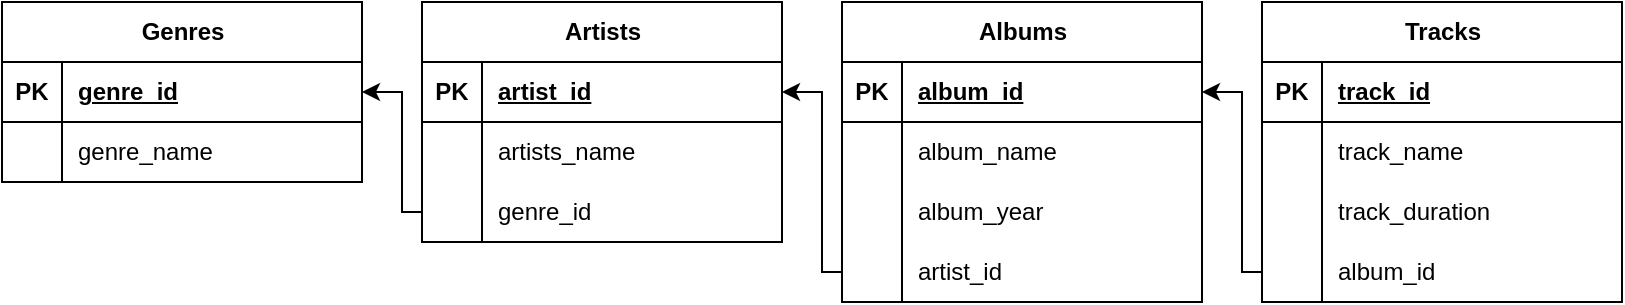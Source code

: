 <mxfile version="21.2.1" type="github">
  <diagram name="Страница 1" id="udpgcJnddGjD-RtqOclj">
    <mxGraphModel dx="954" dy="627" grid="1" gridSize="10" guides="1" tooltips="1" connect="1" arrows="1" fold="1" page="1" pageScale="1" pageWidth="827" pageHeight="1169" math="0" shadow="0">
      <root>
        <mxCell id="0" />
        <mxCell id="1" parent="0" />
        <mxCell id="5lQ1fteEGg3eYWvXwHR0-1" value="Genres" style="shape=table;startSize=30;container=1;collapsible=1;childLayout=tableLayout;fixedRows=1;rowLines=0;fontStyle=1;align=center;resizeLast=1;html=1;" vertex="1" parent="1">
          <mxGeometry x="10" y="90" width="180" height="90" as="geometry" />
        </mxCell>
        <mxCell id="5lQ1fteEGg3eYWvXwHR0-2" value="" style="shape=tableRow;horizontal=0;startSize=0;swimlaneHead=0;swimlaneBody=0;fillColor=none;collapsible=0;dropTarget=0;points=[[0,0.5],[1,0.5]];portConstraint=eastwest;top=0;left=0;right=0;bottom=1;" vertex="1" parent="5lQ1fteEGg3eYWvXwHR0-1">
          <mxGeometry y="30" width="180" height="30" as="geometry" />
        </mxCell>
        <mxCell id="5lQ1fteEGg3eYWvXwHR0-3" value="PK" style="shape=partialRectangle;connectable=0;fillColor=none;top=0;left=0;bottom=0;right=0;fontStyle=1;overflow=hidden;whiteSpace=wrap;html=1;" vertex="1" parent="5lQ1fteEGg3eYWvXwHR0-2">
          <mxGeometry width="30" height="30" as="geometry">
            <mxRectangle width="30" height="30" as="alternateBounds" />
          </mxGeometry>
        </mxCell>
        <mxCell id="5lQ1fteEGg3eYWvXwHR0-4" value="genre_id" style="shape=partialRectangle;connectable=0;fillColor=none;top=0;left=0;bottom=0;right=0;align=left;spacingLeft=6;fontStyle=5;overflow=hidden;whiteSpace=wrap;html=1;" vertex="1" parent="5lQ1fteEGg3eYWvXwHR0-2">
          <mxGeometry x="30" width="150" height="30" as="geometry">
            <mxRectangle width="150" height="30" as="alternateBounds" />
          </mxGeometry>
        </mxCell>
        <mxCell id="5lQ1fteEGg3eYWvXwHR0-8" value="" style="shape=tableRow;horizontal=0;startSize=0;swimlaneHead=0;swimlaneBody=0;fillColor=none;collapsible=0;dropTarget=0;points=[[0,0.5],[1,0.5]];portConstraint=eastwest;top=0;left=0;right=0;bottom=0;" vertex="1" parent="5lQ1fteEGg3eYWvXwHR0-1">
          <mxGeometry y="60" width="180" height="30" as="geometry" />
        </mxCell>
        <mxCell id="5lQ1fteEGg3eYWvXwHR0-9" value="" style="shape=partialRectangle;connectable=0;fillColor=none;top=0;left=0;bottom=0;right=0;editable=1;overflow=hidden;whiteSpace=wrap;html=1;" vertex="1" parent="5lQ1fteEGg3eYWvXwHR0-8">
          <mxGeometry width="30" height="30" as="geometry">
            <mxRectangle width="30" height="30" as="alternateBounds" />
          </mxGeometry>
        </mxCell>
        <mxCell id="5lQ1fteEGg3eYWvXwHR0-10" value="genre_name" style="shape=partialRectangle;connectable=0;fillColor=none;top=0;left=0;bottom=0;right=0;align=left;spacingLeft=6;overflow=hidden;whiteSpace=wrap;html=1;" vertex="1" parent="5lQ1fteEGg3eYWvXwHR0-8">
          <mxGeometry x="30" width="150" height="30" as="geometry">
            <mxRectangle width="150" height="30" as="alternateBounds" />
          </mxGeometry>
        </mxCell>
        <mxCell id="5lQ1fteEGg3eYWvXwHR0-14" value="Artists" style="shape=table;startSize=30;container=1;collapsible=1;childLayout=tableLayout;fixedRows=1;rowLines=0;fontStyle=1;align=center;resizeLast=1;html=1;" vertex="1" parent="1">
          <mxGeometry x="220" y="90" width="180" height="120" as="geometry" />
        </mxCell>
        <mxCell id="5lQ1fteEGg3eYWvXwHR0-15" value="" style="shape=tableRow;horizontal=0;startSize=0;swimlaneHead=0;swimlaneBody=0;fillColor=none;collapsible=0;dropTarget=0;points=[[0,0.5],[1,0.5]];portConstraint=eastwest;top=0;left=0;right=0;bottom=1;" vertex="1" parent="5lQ1fteEGg3eYWvXwHR0-14">
          <mxGeometry y="30" width="180" height="30" as="geometry" />
        </mxCell>
        <mxCell id="5lQ1fteEGg3eYWvXwHR0-16" value="PK" style="shape=partialRectangle;connectable=0;fillColor=none;top=0;left=0;bottom=0;right=0;fontStyle=1;overflow=hidden;whiteSpace=wrap;html=1;" vertex="1" parent="5lQ1fteEGg3eYWvXwHR0-15">
          <mxGeometry width="30" height="30" as="geometry">
            <mxRectangle width="30" height="30" as="alternateBounds" />
          </mxGeometry>
        </mxCell>
        <mxCell id="5lQ1fteEGg3eYWvXwHR0-17" value="artist_id" style="shape=partialRectangle;connectable=0;fillColor=none;top=0;left=0;bottom=0;right=0;align=left;spacingLeft=6;fontStyle=5;overflow=hidden;whiteSpace=wrap;html=1;" vertex="1" parent="5lQ1fteEGg3eYWvXwHR0-15">
          <mxGeometry x="30" width="150" height="30" as="geometry">
            <mxRectangle width="150" height="30" as="alternateBounds" />
          </mxGeometry>
        </mxCell>
        <mxCell id="5lQ1fteEGg3eYWvXwHR0-18" value="" style="shape=tableRow;horizontal=0;startSize=0;swimlaneHead=0;swimlaneBody=0;fillColor=none;collapsible=0;dropTarget=0;points=[[0,0.5],[1,0.5]];portConstraint=eastwest;top=0;left=0;right=0;bottom=0;" vertex="1" parent="5lQ1fteEGg3eYWvXwHR0-14">
          <mxGeometry y="60" width="180" height="30" as="geometry" />
        </mxCell>
        <mxCell id="5lQ1fteEGg3eYWvXwHR0-19" value="" style="shape=partialRectangle;connectable=0;fillColor=none;top=0;left=0;bottom=0;right=0;editable=1;overflow=hidden;whiteSpace=wrap;html=1;" vertex="1" parent="5lQ1fteEGg3eYWvXwHR0-18">
          <mxGeometry width="30" height="30" as="geometry">
            <mxRectangle width="30" height="30" as="alternateBounds" />
          </mxGeometry>
        </mxCell>
        <mxCell id="5lQ1fteEGg3eYWvXwHR0-20" value="artists_name" style="shape=partialRectangle;connectable=0;fillColor=none;top=0;left=0;bottom=0;right=0;align=left;spacingLeft=6;overflow=hidden;whiteSpace=wrap;html=1;" vertex="1" parent="5lQ1fteEGg3eYWvXwHR0-18">
          <mxGeometry x="30" width="150" height="30" as="geometry">
            <mxRectangle width="150" height="30" as="alternateBounds" />
          </mxGeometry>
        </mxCell>
        <mxCell id="5lQ1fteEGg3eYWvXwHR0-21" value="" style="shape=tableRow;horizontal=0;startSize=0;swimlaneHead=0;swimlaneBody=0;fillColor=none;collapsible=0;dropTarget=0;points=[[0,0.5],[1,0.5]];portConstraint=eastwest;top=0;left=0;right=0;bottom=0;" vertex="1" parent="5lQ1fteEGg3eYWvXwHR0-14">
          <mxGeometry y="90" width="180" height="30" as="geometry" />
        </mxCell>
        <mxCell id="5lQ1fteEGg3eYWvXwHR0-22" value="" style="shape=partialRectangle;connectable=0;fillColor=none;top=0;left=0;bottom=0;right=0;editable=1;overflow=hidden;whiteSpace=wrap;html=1;" vertex="1" parent="5lQ1fteEGg3eYWvXwHR0-21">
          <mxGeometry width="30" height="30" as="geometry">
            <mxRectangle width="30" height="30" as="alternateBounds" />
          </mxGeometry>
        </mxCell>
        <mxCell id="5lQ1fteEGg3eYWvXwHR0-23" value="genre_id" style="shape=partialRectangle;connectable=0;fillColor=none;top=0;left=0;bottom=0;right=0;align=left;spacingLeft=6;overflow=hidden;whiteSpace=wrap;html=1;" vertex="1" parent="5lQ1fteEGg3eYWvXwHR0-21">
          <mxGeometry x="30" width="150" height="30" as="geometry">
            <mxRectangle width="150" height="30" as="alternateBounds" />
          </mxGeometry>
        </mxCell>
        <mxCell id="5lQ1fteEGg3eYWvXwHR0-27" value="Albums" style="shape=table;startSize=30;container=1;collapsible=1;childLayout=tableLayout;fixedRows=1;rowLines=0;fontStyle=1;align=center;resizeLast=1;html=1;" vertex="1" parent="1">
          <mxGeometry x="430" y="90" width="180" height="150" as="geometry" />
        </mxCell>
        <mxCell id="5lQ1fteEGg3eYWvXwHR0-28" value="" style="shape=tableRow;horizontal=0;startSize=0;swimlaneHead=0;swimlaneBody=0;fillColor=none;collapsible=0;dropTarget=0;points=[[0,0.5],[1,0.5]];portConstraint=eastwest;top=0;left=0;right=0;bottom=1;" vertex="1" parent="5lQ1fteEGg3eYWvXwHR0-27">
          <mxGeometry y="30" width="180" height="30" as="geometry" />
        </mxCell>
        <mxCell id="5lQ1fteEGg3eYWvXwHR0-29" value="PK" style="shape=partialRectangle;connectable=0;fillColor=none;top=0;left=0;bottom=0;right=0;fontStyle=1;overflow=hidden;whiteSpace=wrap;html=1;" vertex="1" parent="5lQ1fteEGg3eYWvXwHR0-28">
          <mxGeometry width="30" height="30" as="geometry">
            <mxRectangle width="30" height="30" as="alternateBounds" />
          </mxGeometry>
        </mxCell>
        <mxCell id="5lQ1fteEGg3eYWvXwHR0-30" value="album_id" style="shape=partialRectangle;connectable=0;fillColor=none;top=0;left=0;bottom=0;right=0;align=left;spacingLeft=6;fontStyle=5;overflow=hidden;whiteSpace=wrap;html=1;" vertex="1" parent="5lQ1fteEGg3eYWvXwHR0-28">
          <mxGeometry x="30" width="150" height="30" as="geometry">
            <mxRectangle width="150" height="30" as="alternateBounds" />
          </mxGeometry>
        </mxCell>
        <mxCell id="5lQ1fteEGg3eYWvXwHR0-31" value="" style="shape=tableRow;horizontal=0;startSize=0;swimlaneHead=0;swimlaneBody=0;fillColor=none;collapsible=0;dropTarget=0;points=[[0,0.5],[1,0.5]];portConstraint=eastwest;top=0;left=0;right=0;bottom=0;" vertex="1" parent="5lQ1fteEGg3eYWvXwHR0-27">
          <mxGeometry y="60" width="180" height="30" as="geometry" />
        </mxCell>
        <mxCell id="5lQ1fteEGg3eYWvXwHR0-32" value="" style="shape=partialRectangle;connectable=0;fillColor=none;top=0;left=0;bottom=0;right=0;editable=1;overflow=hidden;whiteSpace=wrap;html=1;" vertex="1" parent="5lQ1fteEGg3eYWvXwHR0-31">
          <mxGeometry width="30" height="30" as="geometry">
            <mxRectangle width="30" height="30" as="alternateBounds" />
          </mxGeometry>
        </mxCell>
        <mxCell id="5lQ1fteEGg3eYWvXwHR0-33" value="album_name" style="shape=partialRectangle;connectable=0;fillColor=none;top=0;left=0;bottom=0;right=0;align=left;spacingLeft=6;overflow=hidden;whiteSpace=wrap;html=1;" vertex="1" parent="5lQ1fteEGg3eYWvXwHR0-31">
          <mxGeometry x="30" width="150" height="30" as="geometry">
            <mxRectangle width="150" height="30" as="alternateBounds" />
          </mxGeometry>
        </mxCell>
        <mxCell id="5lQ1fteEGg3eYWvXwHR0-34" value="" style="shape=tableRow;horizontal=0;startSize=0;swimlaneHead=0;swimlaneBody=0;fillColor=none;collapsible=0;dropTarget=0;points=[[0,0.5],[1,0.5]];portConstraint=eastwest;top=0;left=0;right=0;bottom=0;" vertex="1" parent="5lQ1fteEGg3eYWvXwHR0-27">
          <mxGeometry y="90" width="180" height="30" as="geometry" />
        </mxCell>
        <mxCell id="5lQ1fteEGg3eYWvXwHR0-35" value="" style="shape=partialRectangle;connectable=0;fillColor=none;top=0;left=0;bottom=0;right=0;editable=1;overflow=hidden;whiteSpace=wrap;html=1;" vertex="1" parent="5lQ1fteEGg3eYWvXwHR0-34">
          <mxGeometry width="30" height="30" as="geometry">
            <mxRectangle width="30" height="30" as="alternateBounds" />
          </mxGeometry>
        </mxCell>
        <mxCell id="5lQ1fteEGg3eYWvXwHR0-36" value="album_year" style="shape=partialRectangle;connectable=0;fillColor=none;top=0;left=0;bottom=0;right=0;align=left;spacingLeft=6;overflow=hidden;whiteSpace=wrap;html=1;" vertex="1" parent="5lQ1fteEGg3eYWvXwHR0-34">
          <mxGeometry x="30" width="150" height="30" as="geometry">
            <mxRectangle width="150" height="30" as="alternateBounds" />
          </mxGeometry>
        </mxCell>
        <mxCell id="5lQ1fteEGg3eYWvXwHR0-37" value="" style="shape=tableRow;horizontal=0;startSize=0;swimlaneHead=0;swimlaneBody=0;fillColor=none;collapsible=0;dropTarget=0;points=[[0,0.5],[1,0.5]];portConstraint=eastwest;top=0;left=0;right=0;bottom=0;" vertex="1" parent="5lQ1fteEGg3eYWvXwHR0-27">
          <mxGeometry y="120" width="180" height="30" as="geometry" />
        </mxCell>
        <mxCell id="5lQ1fteEGg3eYWvXwHR0-38" value="" style="shape=partialRectangle;connectable=0;fillColor=none;top=0;left=0;bottom=0;right=0;editable=1;overflow=hidden;whiteSpace=wrap;html=1;" vertex="1" parent="5lQ1fteEGg3eYWvXwHR0-37">
          <mxGeometry width="30" height="30" as="geometry">
            <mxRectangle width="30" height="30" as="alternateBounds" />
          </mxGeometry>
        </mxCell>
        <mxCell id="5lQ1fteEGg3eYWvXwHR0-39" value="artist_id" style="shape=partialRectangle;connectable=0;fillColor=none;top=0;left=0;bottom=0;right=0;align=left;spacingLeft=6;overflow=hidden;whiteSpace=wrap;html=1;" vertex="1" parent="5lQ1fteEGg3eYWvXwHR0-37">
          <mxGeometry x="30" width="150" height="30" as="geometry">
            <mxRectangle width="150" height="30" as="alternateBounds" />
          </mxGeometry>
        </mxCell>
        <mxCell id="5lQ1fteEGg3eYWvXwHR0-40" value="Tracks" style="shape=table;startSize=30;container=1;collapsible=1;childLayout=tableLayout;fixedRows=1;rowLines=0;fontStyle=1;align=center;resizeLast=1;html=1;" vertex="1" parent="1">
          <mxGeometry x="640" y="90" width="180" height="150" as="geometry" />
        </mxCell>
        <mxCell id="5lQ1fteEGg3eYWvXwHR0-41" value="" style="shape=tableRow;horizontal=0;startSize=0;swimlaneHead=0;swimlaneBody=0;fillColor=none;collapsible=0;dropTarget=0;points=[[0,0.5],[1,0.5]];portConstraint=eastwest;top=0;left=0;right=0;bottom=1;" vertex="1" parent="5lQ1fteEGg3eYWvXwHR0-40">
          <mxGeometry y="30" width="180" height="30" as="geometry" />
        </mxCell>
        <mxCell id="5lQ1fteEGg3eYWvXwHR0-42" value="PK" style="shape=partialRectangle;connectable=0;fillColor=none;top=0;left=0;bottom=0;right=0;fontStyle=1;overflow=hidden;whiteSpace=wrap;html=1;" vertex="1" parent="5lQ1fteEGg3eYWvXwHR0-41">
          <mxGeometry width="30" height="30" as="geometry">
            <mxRectangle width="30" height="30" as="alternateBounds" />
          </mxGeometry>
        </mxCell>
        <mxCell id="5lQ1fteEGg3eYWvXwHR0-43" value="track_id" style="shape=partialRectangle;connectable=0;fillColor=none;top=0;left=0;bottom=0;right=0;align=left;spacingLeft=6;fontStyle=5;overflow=hidden;whiteSpace=wrap;html=1;" vertex="1" parent="5lQ1fteEGg3eYWvXwHR0-41">
          <mxGeometry x="30" width="150" height="30" as="geometry">
            <mxRectangle width="150" height="30" as="alternateBounds" />
          </mxGeometry>
        </mxCell>
        <mxCell id="5lQ1fteEGg3eYWvXwHR0-44" value="" style="shape=tableRow;horizontal=0;startSize=0;swimlaneHead=0;swimlaneBody=0;fillColor=none;collapsible=0;dropTarget=0;points=[[0,0.5],[1,0.5]];portConstraint=eastwest;top=0;left=0;right=0;bottom=0;" vertex="1" parent="5lQ1fteEGg3eYWvXwHR0-40">
          <mxGeometry y="60" width="180" height="30" as="geometry" />
        </mxCell>
        <mxCell id="5lQ1fteEGg3eYWvXwHR0-45" value="" style="shape=partialRectangle;connectable=0;fillColor=none;top=0;left=0;bottom=0;right=0;editable=1;overflow=hidden;whiteSpace=wrap;html=1;" vertex="1" parent="5lQ1fteEGg3eYWvXwHR0-44">
          <mxGeometry width="30" height="30" as="geometry">
            <mxRectangle width="30" height="30" as="alternateBounds" />
          </mxGeometry>
        </mxCell>
        <mxCell id="5lQ1fteEGg3eYWvXwHR0-46" value="track_name" style="shape=partialRectangle;connectable=0;fillColor=none;top=0;left=0;bottom=0;right=0;align=left;spacingLeft=6;overflow=hidden;whiteSpace=wrap;html=1;" vertex="1" parent="5lQ1fteEGg3eYWvXwHR0-44">
          <mxGeometry x="30" width="150" height="30" as="geometry">
            <mxRectangle width="150" height="30" as="alternateBounds" />
          </mxGeometry>
        </mxCell>
        <mxCell id="5lQ1fteEGg3eYWvXwHR0-47" value="" style="shape=tableRow;horizontal=0;startSize=0;swimlaneHead=0;swimlaneBody=0;fillColor=none;collapsible=0;dropTarget=0;points=[[0,0.5],[1,0.5]];portConstraint=eastwest;top=0;left=0;right=0;bottom=0;" vertex="1" parent="5lQ1fteEGg3eYWvXwHR0-40">
          <mxGeometry y="90" width="180" height="30" as="geometry" />
        </mxCell>
        <mxCell id="5lQ1fteEGg3eYWvXwHR0-48" value="" style="shape=partialRectangle;connectable=0;fillColor=none;top=0;left=0;bottom=0;right=0;editable=1;overflow=hidden;whiteSpace=wrap;html=1;" vertex="1" parent="5lQ1fteEGg3eYWvXwHR0-47">
          <mxGeometry width="30" height="30" as="geometry">
            <mxRectangle width="30" height="30" as="alternateBounds" />
          </mxGeometry>
        </mxCell>
        <mxCell id="5lQ1fteEGg3eYWvXwHR0-49" value="track_duration" style="shape=partialRectangle;connectable=0;fillColor=none;top=0;left=0;bottom=0;right=0;align=left;spacingLeft=6;overflow=hidden;whiteSpace=wrap;html=1;" vertex="1" parent="5lQ1fteEGg3eYWvXwHR0-47">
          <mxGeometry x="30" width="150" height="30" as="geometry">
            <mxRectangle width="150" height="30" as="alternateBounds" />
          </mxGeometry>
        </mxCell>
        <mxCell id="5lQ1fteEGg3eYWvXwHR0-50" value="" style="shape=tableRow;horizontal=0;startSize=0;swimlaneHead=0;swimlaneBody=0;fillColor=none;collapsible=0;dropTarget=0;points=[[0,0.5],[1,0.5]];portConstraint=eastwest;top=0;left=0;right=0;bottom=0;" vertex="1" parent="5lQ1fteEGg3eYWvXwHR0-40">
          <mxGeometry y="120" width="180" height="30" as="geometry" />
        </mxCell>
        <mxCell id="5lQ1fteEGg3eYWvXwHR0-51" value="" style="shape=partialRectangle;connectable=0;fillColor=none;top=0;left=0;bottom=0;right=0;editable=1;overflow=hidden;whiteSpace=wrap;html=1;" vertex="1" parent="5lQ1fteEGg3eYWvXwHR0-50">
          <mxGeometry width="30" height="30" as="geometry">
            <mxRectangle width="30" height="30" as="alternateBounds" />
          </mxGeometry>
        </mxCell>
        <mxCell id="5lQ1fteEGg3eYWvXwHR0-52" value="album_id" style="shape=partialRectangle;connectable=0;fillColor=none;top=0;left=0;bottom=0;right=0;align=left;spacingLeft=6;overflow=hidden;whiteSpace=wrap;html=1;" vertex="1" parent="5lQ1fteEGg3eYWvXwHR0-50">
          <mxGeometry x="30" width="150" height="30" as="geometry">
            <mxRectangle width="150" height="30" as="alternateBounds" />
          </mxGeometry>
        </mxCell>
        <mxCell id="5lQ1fteEGg3eYWvXwHR0-53" style="edgeStyle=orthogonalEdgeStyle;rounded=0;orthogonalLoop=1;jettySize=auto;html=1;exitX=0;exitY=0.5;exitDx=0;exitDy=0;entryX=1;entryY=0.5;entryDx=0;entryDy=0;" edge="1" parent="1" source="5lQ1fteEGg3eYWvXwHR0-21" target="5lQ1fteEGg3eYWvXwHR0-2">
          <mxGeometry relative="1" as="geometry">
            <Array as="points">
              <mxPoint x="210" y="195" />
              <mxPoint x="210" y="135" />
            </Array>
          </mxGeometry>
        </mxCell>
        <mxCell id="5lQ1fteEGg3eYWvXwHR0-54" style="edgeStyle=orthogonalEdgeStyle;rounded=0;orthogonalLoop=1;jettySize=auto;html=1;exitX=0;exitY=0.5;exitDx=0;exitDy=0;entryX=1;entryY=0.5;entryDx=0;entryDy=0;" edge="1" parent="1" source="5lQ1fteEGg3eYWvXwHR0-37" target="5lQ1fteEGg3eYWvXwHR0-15">
          <mxGeometry relative="1" as="geometry">
            <Array as="points">
              <mxPoint x="420" y="225" />
              <mxPoint x="420" y="135" />
            </Array>
          </mxGeometry>
        </mxCell>
        <mxCell id="5lQ1fteEGg3eYWvXwHR0-55" style="edgeStyle=orthogonalEdgeStyle;rounded=0;orthogonalLoop=1;jettySize=auto;html=1;exitX=0;exitY=0.5;exitDx=0;exitDy=0;entryX=1;entryY=0.5;entryDx=0;entryDy=0;" edge="1" parent="1" source="5lQ1fteEGg3eYWvXwHR0-50" target="5lQ1fteEGg3eYWvXwHR0-28">
          <mxGeometry relative="1" as="geometry">
            <Array as="points">
              <mxPoint x="630" y="225" />
              <mxPoint x="630" y="135" />
            </Array>
          </mxGeometry>
        </mxCell>
      </root>
    </mxGraphModel>
  </diagram>
</mxfile>
